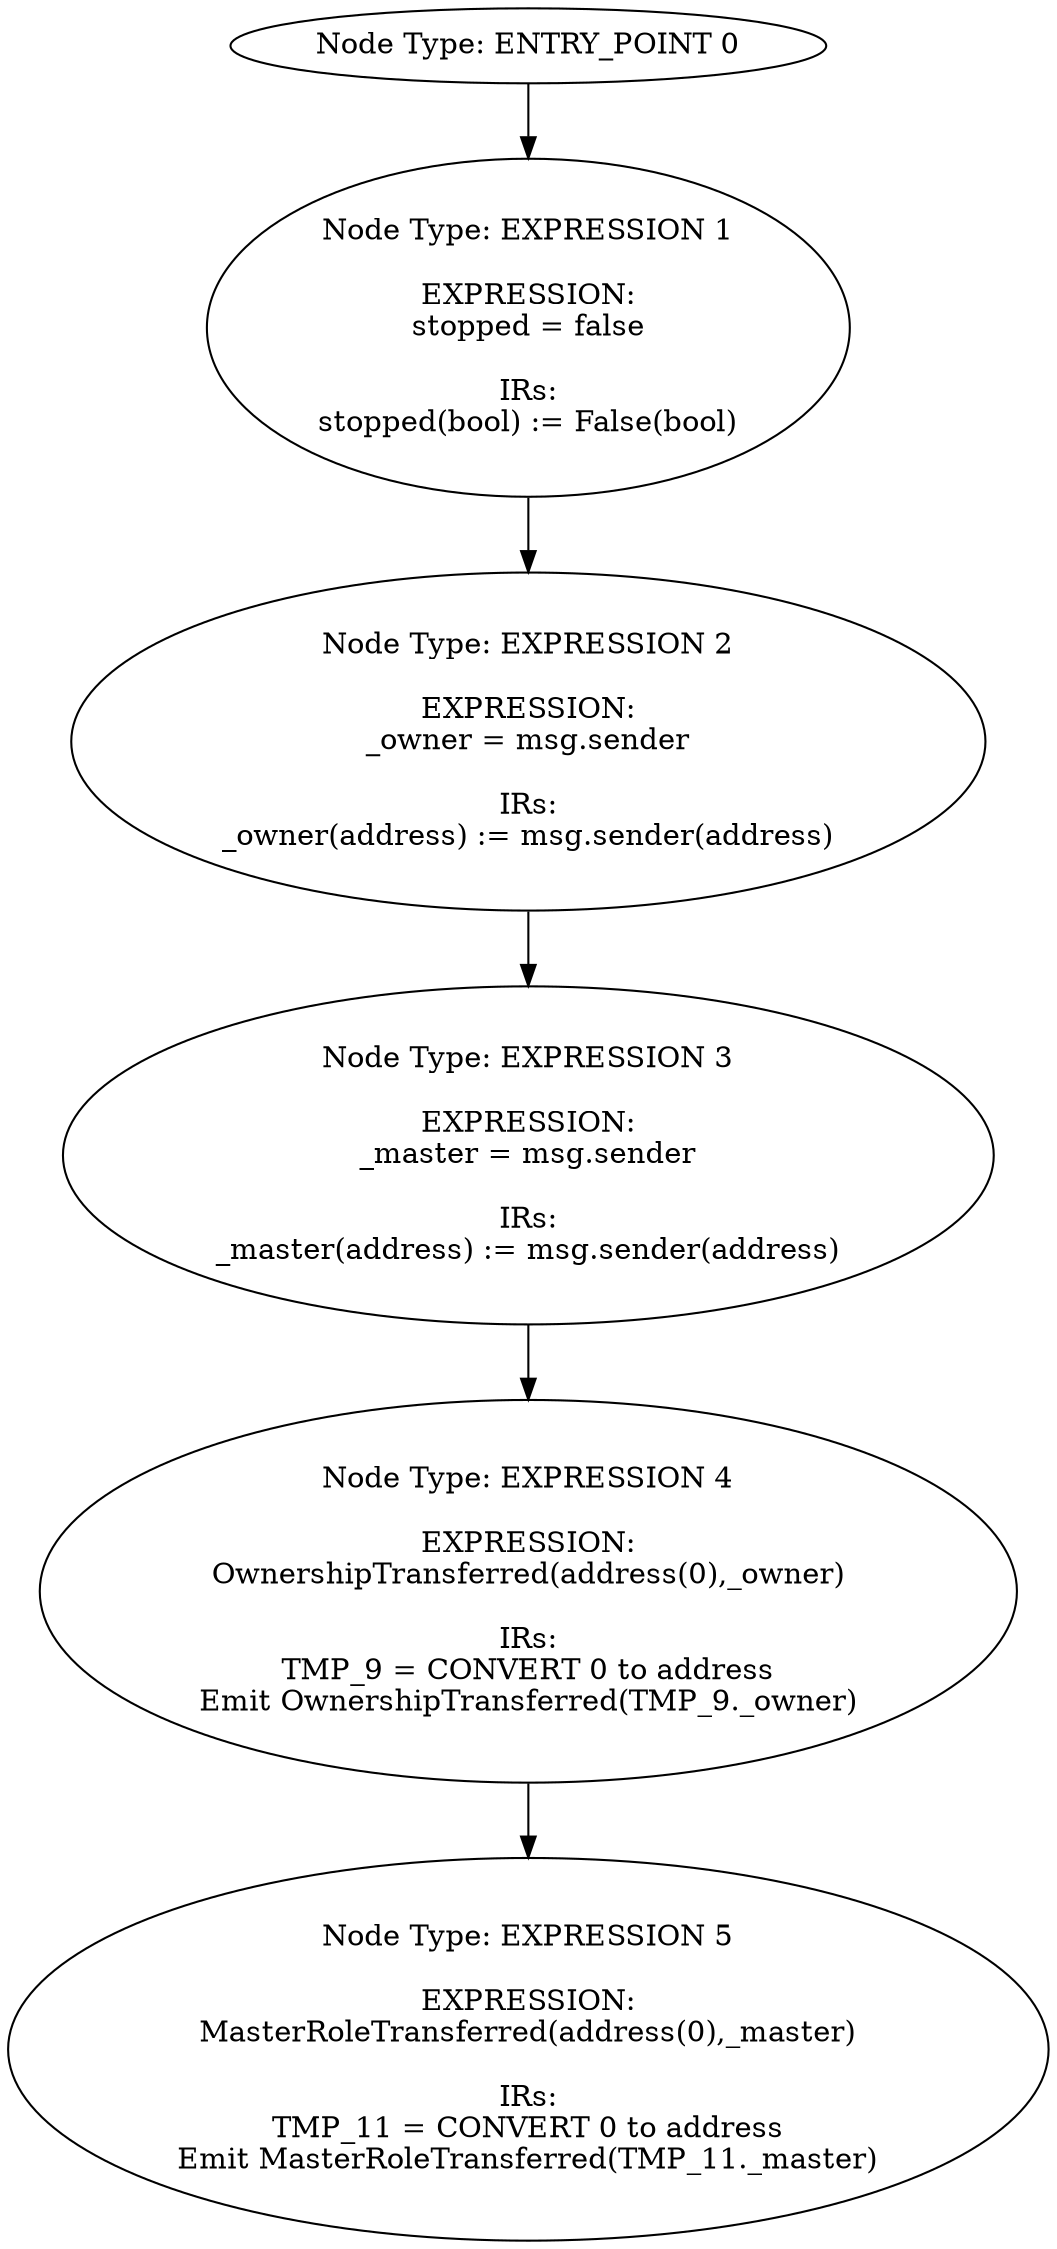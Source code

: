 digraph{
0[label="Node Type: ENTRY_POINT 0
"];
0->1;
1[label="Node Type: EXPRESSION 1

EXPRESSION:
stopped = false

IRs:
stopped(bool) := False(bool)"];
1->2;
2[label="Node Type: EXPRESSION 2

EXPRESSION:
_owner = msg.sender

IRs:
_owner(address) := msg.sender(address)"];
2->3;
3[label="Node Type: EXPRESSION 3

EXPRESSION:
_master = msg.sender

IRs:
_master(address) := msg.sender(address)"];
3->4;
4[label="Node Type: EXPRESSION 4

EXPRESSION:
OwnershipTransferred(address(0),_owner)

IRs:
TMP_9 = CONVERT 0 to address
Emit OwnershipTransferred(TMP_9._owner)"];
4->5;
5[label="Node Type: EXPRESSION 5

EXPRESSION:
MasterRoleTransferred(address(0),_master)

IRs:
TMP_11 = CONVERT 0 to address
Emit MasterRoleTransferred(TMP_11._master)"];
}
